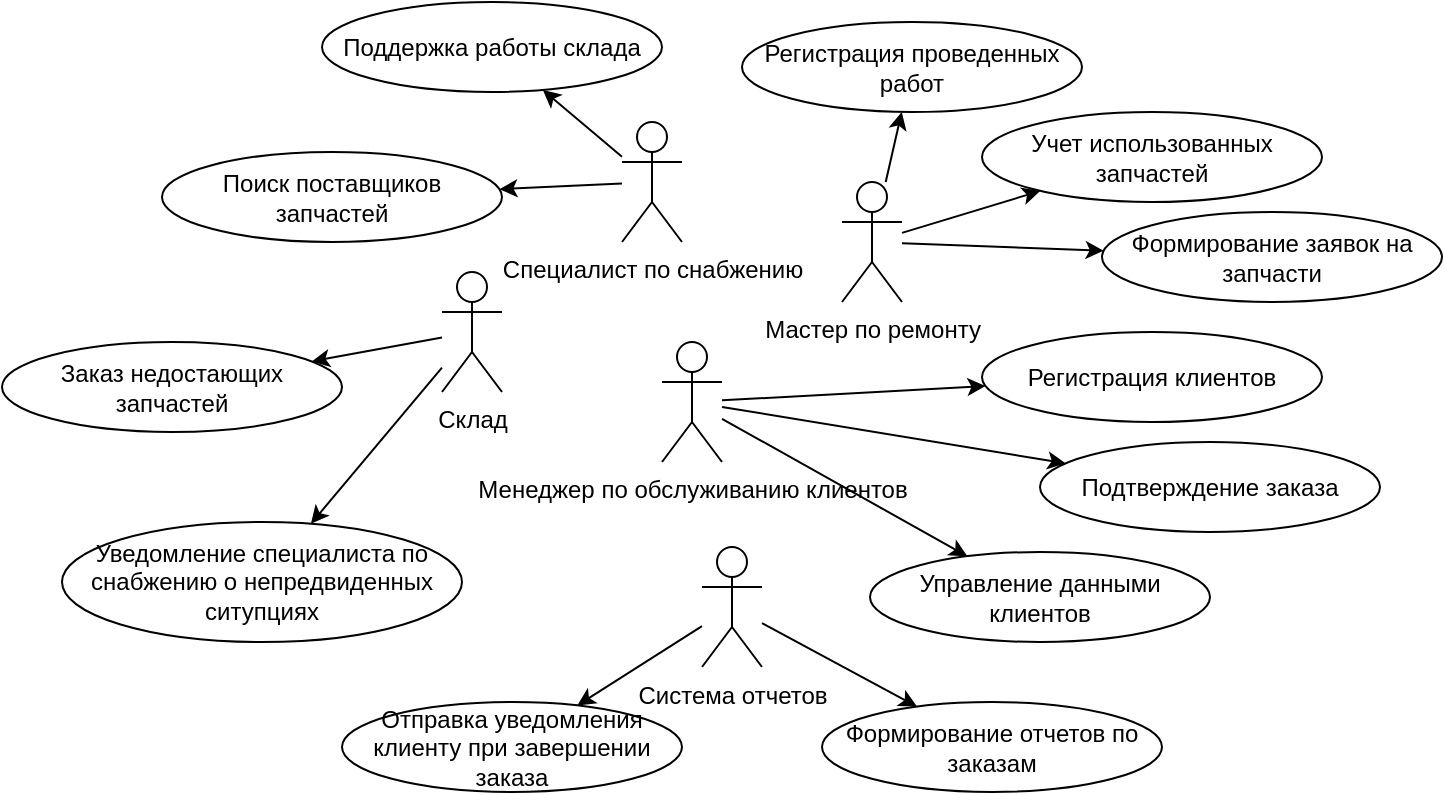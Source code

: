 <mxfile version="13.9.9" type="device"><diagram id="k-gSULQf-XC48IJ8svj8" name="Страница 1"><mxGraphModel dx="1913" dy="798" grid="1" gridSize="10" guides="1" tooltips="1" connect="1" arrows="1" fold="1" page="1" pageScale="1" pageWidth="827" pageHeight="1169" math="0" shadow="0"><root><mxCell id="0"/><mxCell id="1" parent="0"/><mxCell id="U1pil0eQvNSProtDgXit-11" value="" style="rounded=0;orthogonalLoop=1;jettySize=auto;html=1;" parent="1" source="U1pil0eQvNSProtDgXit-1" target="U1pil0eQvNSProtDgXit-10" edge="1"><mxGeometry relative="1" as="geometry"/></mxCell><mxCell id="U1pil0eQvNSProtDgXit-15" style="rounded=0;orthogonalLoop=1;jettySize=auto;html=1;" parent="1" source="U1pil0eQvNSProtDgXit-1" target="U1pil0eQvNSProtDgXit-13" edge="1"><mxGeometry relative="1" as="geometry"/></mxCell><mxCell id="U1pil0eQvNSProtDgXit-16" style="rounded=0;orthogonalLoop=1;jettySize=auto;html=1;" parent="1" source="U1pil0eQvNSProtDgXit-1" target="U1pil0eQvNSProtDgXit-14" edge="1"><mxGeometry relative="1" as="geometry"/></mxCell><mxCell id="U1pil0eQvNSProtDgXit-1" value="Менеджер по обслуживанию клиентов" style="shape=umlActor;verticalLabelPosition=bottom;verticalAlign=top;html=1;outlineConnect=0;" parent="1" vertex="1"><mxGeometry x="140" y="260" width="30" height="60" as="geometry"/></mxCell><mxCell id="U1pil0eQvNSProtDgXit-37" style="edgeStyle=none;rounded=0;orthogonalLoop=1;jettySize=auto;html=1;" parent="1" source="U1pil0eQvNSProtDgXit-4" target="U1pil0eQvNSProtDgXit-20" edge="1"><mxGeometry relative="1" as="geometry"/></mxCell><mxCell id="U1pil0eQvNSProtDgXit-38" style="edgeStyle=none;rounded=0;orthogonalLoop=1;jettySize=auto;html=1;" parent="1" source="U1pil0eQvNSProtDgXit-4" target="U1pil0eQvNSProtDgXit-19" edge="1"><mxGeometry relative="1" as="geometry"/></mxCell><mxCell id="U1pil0eQvNSProtDgXit-39" style="edgeStyle=none;rounded=0;orthogonalLoop=1;jettySize=auto;html=1;" parent="1" source="U1pil0eQvNSProtDgXit-4" target="U1pil0eQvNSProtDgXit-18" edge="1"><mxGeometry relative="1" as="geometry"/></mxCell><mxCell id="U1pil0eQvNSProtDgXit-4" value="Мастер по ремонту" style="shape=umlActor;verticalLabelPosition=bottom;verticalAlign=top;html=1;outlineConnect=0;" parent="1" vertex="1"><mxGeometry x="230" y="180" width="30" height="60" as="geometry"/></mxCell><mxCell id="U1pil0eQvNSProtDgXit-33" style="edgeStyle=none;rounded=0;orthogonalLoop=1;jettySize=auto;html=1;" parent="1" source="U1pil0eQvNSProtDgXit-5" target="U1pil0eQvNSProtDgXit-22" edge="1"><mxGeometry relative="1" as="geometry"/></mxCell><mxCell id="U1pil0eQvNSProtDgXit-34" style="edgeStyle=none;rounded=0;orthogonalLoop=1;jettySize=auto;html=1;" parent="1" source="U1pil0eQvNSProtDgXit-5" target="U1pil0eQvNSProtDgXit-23" edge="1"><mxGeometry relative="1" as="geometry"/></mxCell><mxCell id="U1pil0eQvNSProtDgXit-5" value="Специалист по снабжению" style="shape=umlActor;verticalLabelPosition=bottom;verticalAlign=top;html=1;outlineConnect=0;" parent="1" vertex="1"><mxGeometry x="120" y="150" width="30" height="60" as="geometry"/></mxCell><mxCell id="U1pil0eQvNSProtDgXit-31" style="edgeStyle=none;rounded=0;orthogonalLoop=1;jettySize=auto;html=1;" parent="1" source="U1pil0eQvNSProtDgXit-6" target="U1pil0eQvNSProtDgXit-29" edge="1"><mxGeometry relative="1" as="geometry"/></mxCell><mxCell id="U1pil0eQvNSProtDgXit-32" style="edgeStyle=none;rounded=0;orthogonalLoop=1;jettySize=auto;html=1;" parent="1" source="U1pil0eQvNSProtDgXit-6" target="U1pil0eQvNSProtDgXit-30" edge="1"><mxGeometry relative="1" as="geometry"/></mxCell><mxCell id="U1pil0eQvNSProtDgXit-6" value="Система отчетов" style="shape=umlActor;verticalLabelPosition=bottom;verticalAlign=top;html=1;outlineConnect=0;" parent="1" vertex="1"><mxGeometry x="160" y="362.5" width="30" height="60" as="geometry"/></mxCell><mxCell id="U1pil0eQvNSProtDgXit-10" value="Регистрация клиентов" style="ellipse;whiteSpace=wrap;html=1;verticalAlign=middle;align=center;" parent="1" vertex="1"><mxGeometry x="300" y="255" width="170" height="45" as="geometry"/></mxCell><mxCell id="U1pil0eQvNSProtDgXit-13" value="Подтверждение заказа" style="ellipse;whiteSpace=wrap;html=1;verticalAlign=middle;align=center;" parent="1" vertex="1"><mxGeometry x="329" y="310" width="170" height="45" as="geometry"/></mxCell><mxCell id="U1pil0eQvNSProtDgXit-14" value="Управление данными клиентов" style="ellipse;whiteSpace=wrap;html=1;verticalAlign=middle;align=center;" parent="1" vertex="1"><mxGeometry x="244" y="365" width="170" height="45" as="geometry"/></mxCell><mxCell id="U1pil0eQvNSProtDgXit-18" value="Формирование заявок на запчасти" style="ellipse;whiteSpace=wrap;html=1;verticalAlign=middle;align=center;" parent="1" vertex="1"><mxGeometry x="360" y="195" width="170" height="45" as="geometry"/></mxCell><mxCell id="U1pil0eQvNSProtDgXit-19" value="Учет использованных запчастей" style="ellipse;whiteSpace=wrap;html=1;verticalAlign=middle;align=center;" parent="1" vertex="1"><mxGeometry x="300" y="145" width="170" height="45" as="geometry"/></mxCell><mxCell id="U1pil0eQvNSProtDgXit-20" value="Регистрация проведенных работ" style="ellipse;whiteSpace=wrap;html=1;verticalAlign=middle;align=center;" parent="1" vertex="1"><mxGeometry x="180" y="100" width="170" height="45" as="geometry"/></mxCell><mxCell id="U1pil0eQvNSProtDgXit-22" value="Поддержка работы склада" style="ellipse;whiteSpace=wrap;html=1;verticalAlign=middle;align=center;" parent="1" vertex="1"><mxGeometry x="-30" y="90" width="170" height="45" as="geometry"/></mxCell><mxCell id="U1pil0eQvNSProtDgXit-23" value="Поиск поставщиков запчастей" style="ellipse;whiteSpace=wrap;html=1;verticalAlign=middle;align=center;" parent="1" vertex="1"><mxGeometry x="-110" y="165" width="170" height="45" as="geometry"/></mxCell><mxCell id="U1pil0eQvNSProtDgXit-35" style="edgeStyle=none;rounded=0;orthogonalLoop=1;jettySize=auto;html=1;" parent="1" source="U1pil0eQvNSProtDgXit-24" target="U1pil0eQvNSProtDgXit-28" edge="1"><mxGeometry relative="1" as="geometry"/></mxCell><mxCell id="U1pil0eQvNSProtDgXit-36" style="edgeStyle=none;rounded=0;orthogonalLoop=1;jettySize=auto;html=1;" parent="1" source="U1pil0eQvNSProtDgXit-24" target="U1pil0eQvNSProtDgXit-27" edge="1"><mxGeometry relative="1" as="geometry"/></mxCell><mxCell id="U1pil0eQvNSProtDgXit-24" value="Склад" style="shape=umlActor;verticalLabelPosition=bottom;verticalAlign=top;html=1;outlineConnect=0;" parent="1" vertex="1"><mxGeometry x="30" y="225" width="30" height="60" as="geometry"/></mxCell><mxCell id="U1pil0eQvNSProtDgXit-27" value="Уведомление специалиста по снабжению о непредвиденных ситупциях" style="ellipse;whiteSpace=wrap;html=1;verticalAlign=middle;align=center;" parent="1" vertex="1"><mxGeometry x="-160" y="350" width="200" height="60" as="geometry"/></mxCell><mxCell id="U1pil0eQvNSProtDgXit-28" value="Заказ недостающих запчастей" style="ellipse;whiteSpace=wrap;html=1;verticalAlign=middle;align=center;" parent="1" vertex="1"><mxGeometry x="-190" y="260" width="170" height="45" as="geometry"/></mxCell><mxCell id="U1pil0eQvNSProtDgXit-29" value="Формирование отчетов по заказам" style="ellipse;whiteSpace=wrap;html=1;verticalAlign=middle;align=center;" parent="1" vertex="1"><mxGeometry x="220" y="440" width="170" height="45" as="geometry"/></mxCell><mxCell id="U1pil0eQvNSProtDgXit-30" value="Отправка уведомления клиенту при завершении заказа" style="ellipse;whiteSpace=wrap;html=1;verticalAlign=middle;align=center;" parent="1" vertex="1"><mxGeometry x="-20" y="440" width="170" height="45" as="geometry"/></mxCell></root></mxGraphModel></diagram></mxfile>